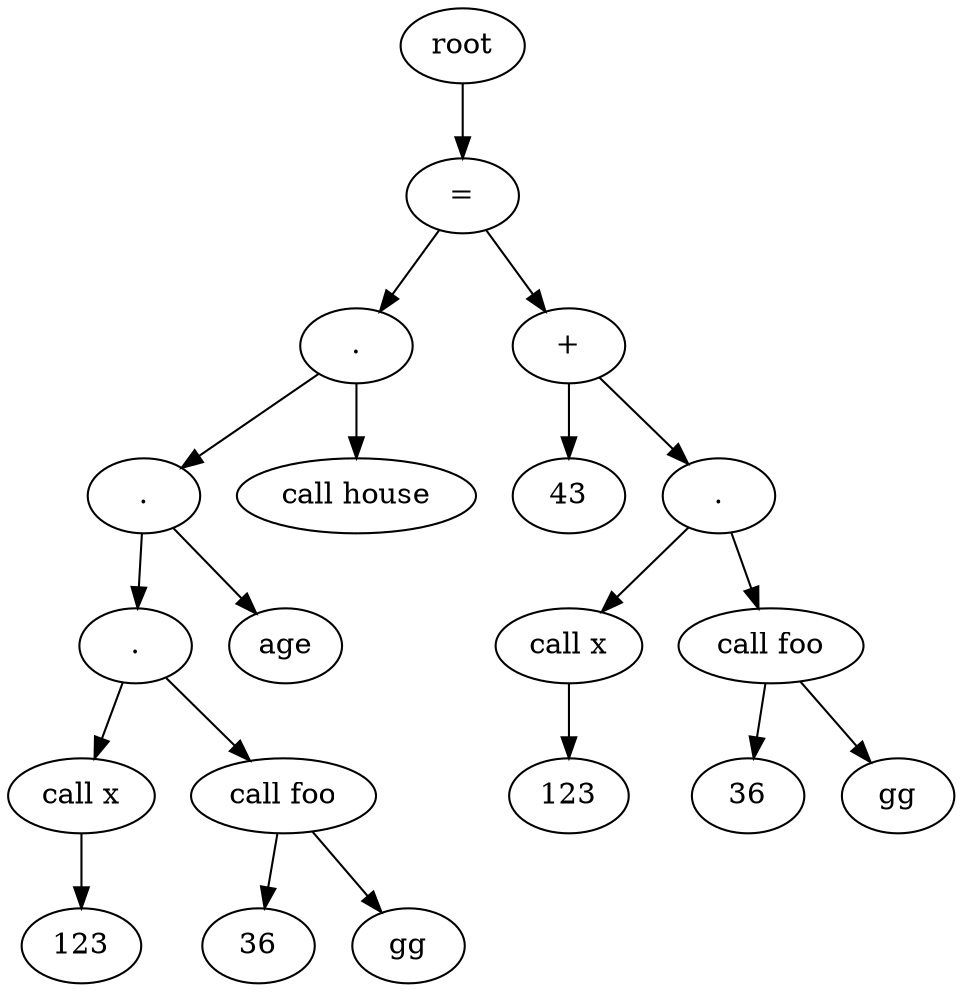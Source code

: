 digraph G { 
"0"   [label="root"]; 
 "1"   [label="="]; 
 "0" -> "1"; 
 "2"   [label="."]; 
 "1" -> "2"; 
 "3"   [label="."]; 
 "2" -> "3"; 
 "4"   [label="."]; 
 "3" -> "4"; 
 "5"   [label="call x"]; 
 "4" -> "5"; 
 "6"   [label="123"]; 
 "5" -> "6"; 
 "7"   [label="call foo"]; 
 "4" -> "7"; 
 "8"   [label="36"]; 
 "7" -> "8"; 
 "9"   [label="gg"]; 
 "7" -> "9"; 
 "10"   [label="age"]; 
 "3" -> "10"; 
 "11"   [label="call house"]; 
 "2" -> "11"; 
 "12"   [label="+"]; 
 "1" -> "12"; 
 "13"   [label="43"]; 
 "12" -> "13"; 
 "14"   [label="."]; 
 "12" -> "14"; 
 "15"   [label="call x"]; 
 "14" -> "15"; 
 "16"   [label="123"]; 
 "15" -> "16"; 
 "17"   [label="call foo"]; 
 "14" -> "17"; 
 "18"   [label="36"]; 
 "17" -> "18"; 
 "19"   [label="gg"]; 
 "17" -> "19"; 
 }